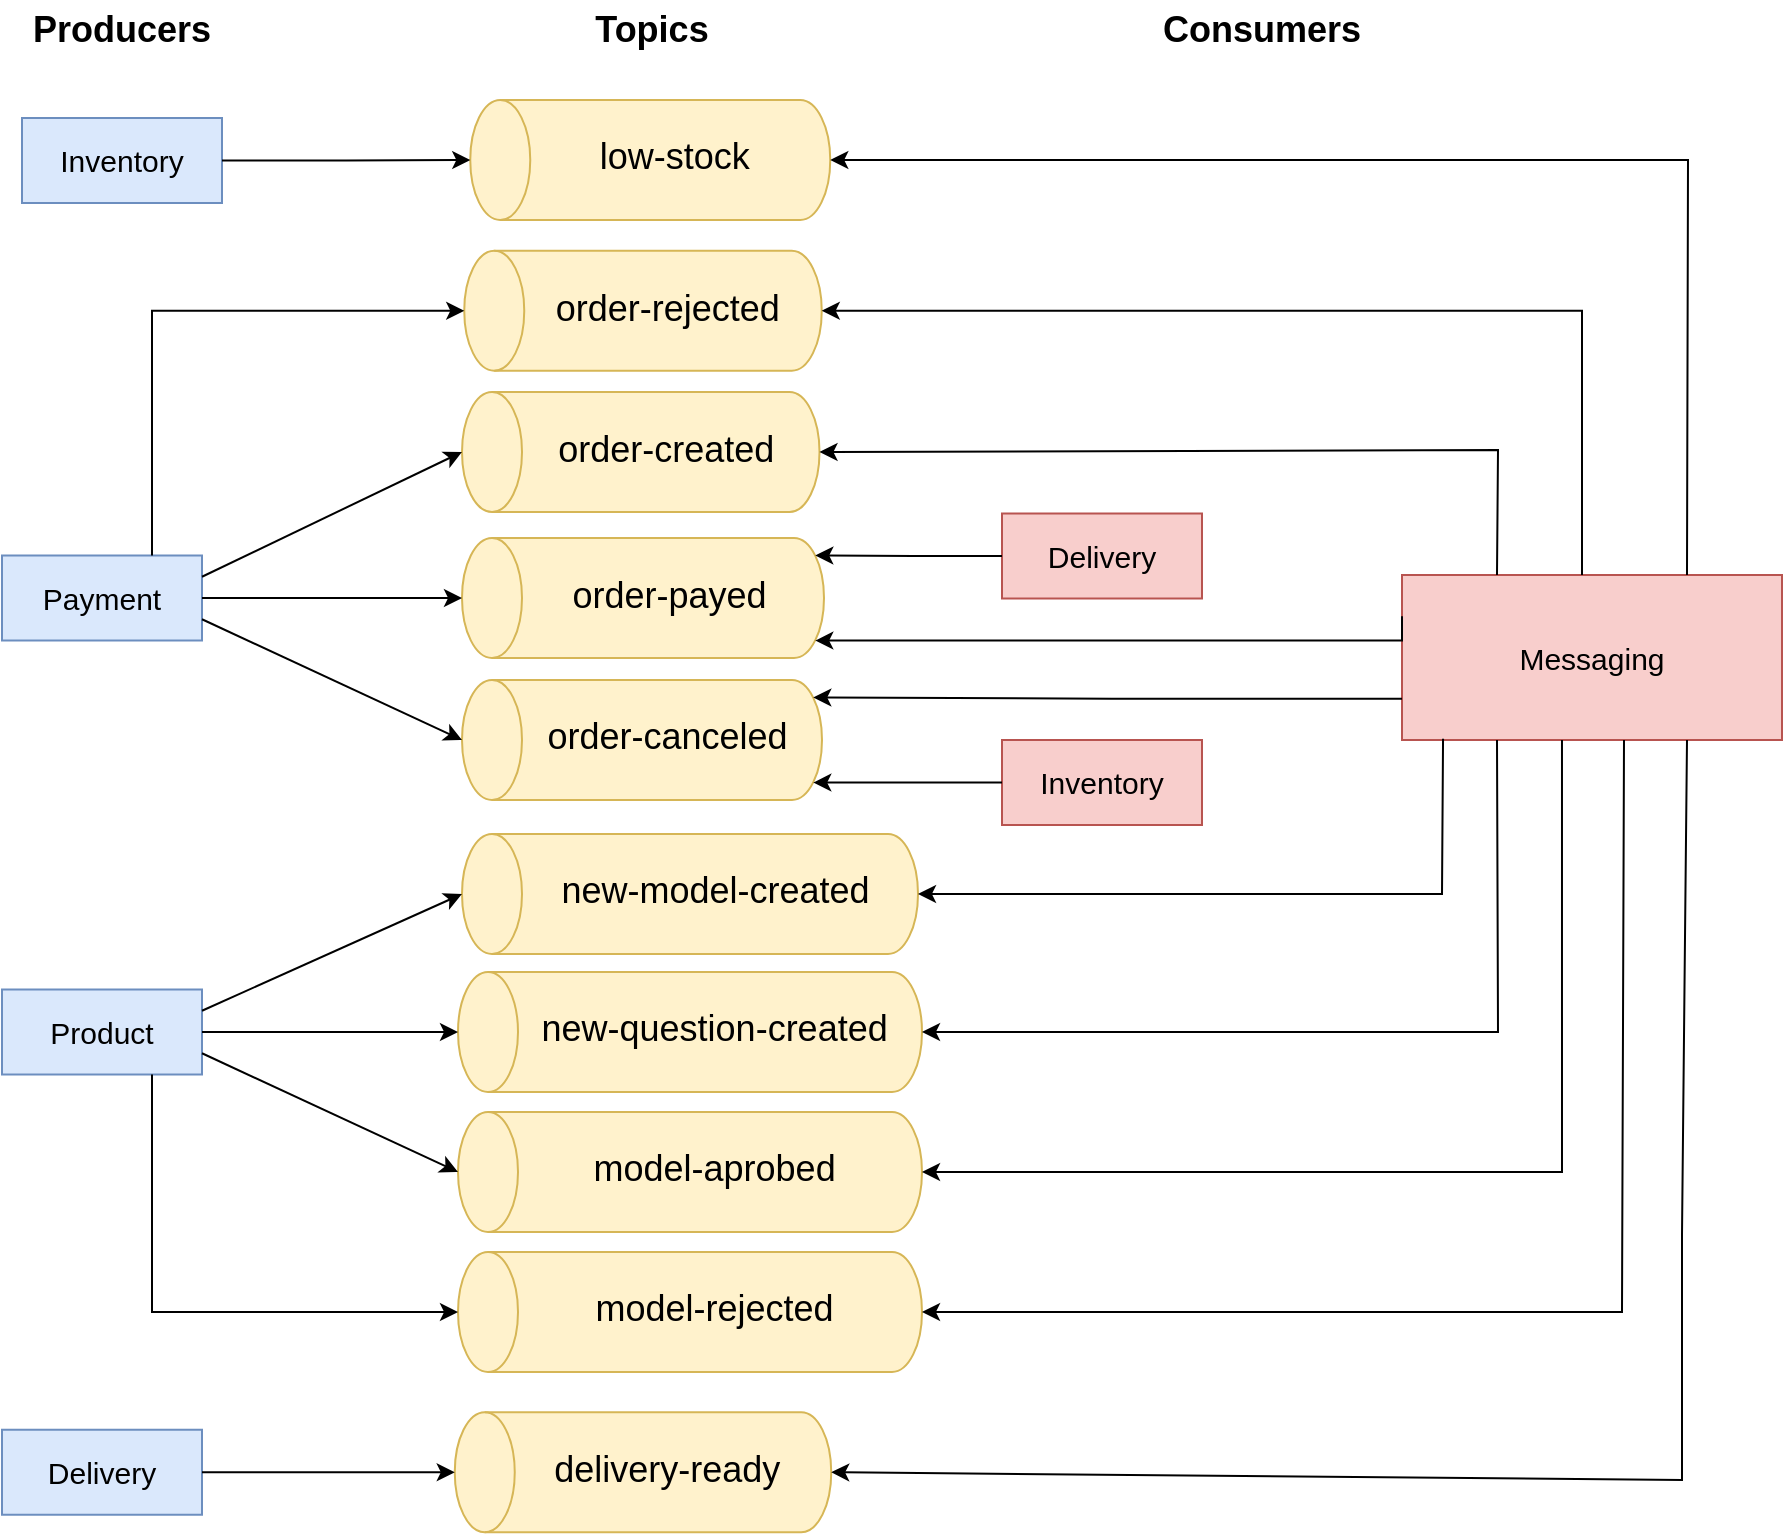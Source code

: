 <mxfile version="26.1.0">
  <diagram name="Page-1" id="jYYBuuBjrve1s0EJh8TZ">
    <mxGraphModel dx="1489" dy="807" grid="1" gridSize="10" guides="1" tooltips="1" connect="1" arrows="1" fold="1" page="1" pageScale="1" pageWidth="850" pageHeight="1100" math="0" shadow="0">
      <root>
        <mxCell id="0" />
        <mxCell id="1" parent="0" />
        <mxCell id="ETeVHUXeb7QkJK8TPRQ7-21" value="" style="group" vertex="1" connectable="0" parent="1">
          <mxGeometry x="20" y="20" width="890" height="766.125" as="geometry" />
        </mxCell>
        <mxCell id="Vw4gSpaXoGfUaStnRFzW-2" value="&lt;font&gt;low-stock&lt;/font&gt;" style="shape=cylinder3;whiteSpace=wrap;html=1;boundedLbl=1;backgroundOutline=1;size=15;rotation=-90;horizontal=1;textDirection=vertical-lr;fontSize=18;fillColor=#fff2cc;strokeColor=#d6b656;" parent="ETeVHUXeb7QkJK8TPRQ7-21" vertex="1">
          <mxGeometry x="294.13" y="-10" width="60" height="180" as="geometry" />
        </mxCell>
        <mxCell id="Vw4gSpaXoGfUaStnRFzW-3" value="order-created" style="shape=cylinder3;whiteSpace=wrap;html=1;boundedLbl=1;backgroundOutline=1;size=15;rotation=-90;horizontal=1;textDirection=vertical-lr;fontSize=18;fillColor=#fff2cc;strokeColor=#d6b656;" parent="ETeVHUXeb7QkJK8TPRQ7-21" vertex="1">
          <mxGeometry x="289.38" y="136.63" width="60" height="178.75" as="geometry" />
        </mxCell>
        <mxCell id="Vw4gSpaXoGfUaStnRFzW-4" value="order-payed" style="shape=cylinder3;whiteSpace=wrap;html=1;boundedLbl=1;backgroundOutline=1;size=15;rotation=-90;horizontal=1;textDirection=vertical-lr;fontSize=18;fillColor=#fff2cc;strokeColor=#d6b656;" parent="ETeVHUXeb7QkJK8TPRQ7-21" vertex="1">
          <mxGeometry x="290.5" y="208.5" width="60" height="181" as="geometry" />
        </mxCell>
        <mxCell id="Vw4gSpaXoGfUaStnRFzW-5" value="new-model-created" style="shape=cylinder3;whiteSpace=wrap;html=1;boundedLbl=1;backgroundOutline=1;size=15;rotation=-90;horizontal=1;textDirection=vertical-lr;fontSize=18;fillColor=#fff2cc;strokeColor=#d6b656;" parent="ETeVHUXeb7QkJK8TPRQ7-21" vertex="1">
          <mxGeometry x="314" y="333" width="60" height="228" as="geometry" />
        </mxCell>
        <mxCell id="Vw4gSpaXoGfUaStnRFzW-6" value="new-question-created" style="shape=cylinder3;whiteSpace=wrap;html=1;boundedLbl=1;backgroundOutline=1;size=15;rotation=-90;horizontal=1;textDirection=vertical-lr;fontSize=18;fillColor=#fff2cc;strokeColor=#d6b656;" parent="ETeVHUXeb7QkJK8TPRQ7-21" vertex="1">
          <mxGeometry x="314" y="400" width="60" height="232" as="geometry" />
        </mxCell>
        <mxCell id="Vw4gSpaXoGfUaStnRFzW-7" value="&lt;font&gt;delivery-ready&lt;/font&gt;" style="shape=cylinder3;whiteSpace=wrap;html=1;boundedLbl=1;backgroundOutline=1;size=15;rotation=-90;horizontal=1;textDirection=vertical-lr;fontSize=18;fillColor=#fff2cc;strokeColor=#d6b656;" parent="ETeVHUXeb7QkJK8TPRQ7-21" vertex="1">
          <mxGeometry x="290.5" y="642" width="60" height="188.25" as="geometry" />
        </mxCell>
        <mxCell id="Vw4gSpaXoGfUaStnRFzW-8" value="&lt;font style=&quot;font-size: 15px;&quot;&gt;Inventory&lt;/font&gt;" style="rounded=0;whiteSpace=wrap;html=1;verticalAlign=middle;fillColor=#dae8fc;strokeColor=#6c8ebf;" parent="ETeVHUXeb7QkJK8TPRQ7-21" vertex="1">
          <mxGeometry x="10" y="59" width="100" height="42.5" as="geometry" />
        </mxCell>
        <mxCell id="Vw4gSpaXoGfUaStnRFzW-9" value="&lt;font style=&quot;font-size: 15px;&quot;&gt;Product&lt;/font&gt;" style="rounded=0;whiteSpace=wrap;html=1;verticalAlign=middle;fillColor=#dae8fc;strokeColor=#6c8ebf;" parent="ETeVHUXeb7QkJK8TPRQ7-21" vertex="1">
          <mxGeometry y="494.75" width="100" height="42.5" as="geometry" />
        </mxCell>
        <mxCell id="Vw4gSpaXoGfUaStnRFzW-10" value="&lt;font style=&quot;font-size: 15px;&quot;&gt;Messaging&lt;/font&gt;" style="rounded=0;whiteSpace=wrap;html=1;verticalAlign=middle;fillColor=#f8cecc;strokeColor=#b85450;" parent="ETeVHUXeb7QkJK8TPRQ7-21" vertex="1">
          <mxGeometry x="700" y="287.5" width="190" height="82.5" as="geometry" />
        </mxCell>
        <mxCell id="Vw4gSpaXoGfUaStnRFzW-11" value="&lt;span style=&quot;font-size: 15px;&quot;&gt;Delivery&lt;/span&gt;" style="rounded=0;whiteSpace=wrap;html=1;verticalAlign=middle;fillColor=#dae8fc;strokeColor=#6c8ebf;" parent="ETeVHUXeb7QkJK8TPRQ7-21" vertex="1">
          <mxGeometry y="714.87" width="100" height="42.5" as="geometry" />
        </mxCell>
        <mxCell id="Vw4gSpaXoGfUaStnRFzW-13" value="&lt;span style=&quot;font-size: 15px;&quot;&gt;Payment&lt;/span&gt;" style="rounded=0;whiteSpace=wrap;html=1;verticalAlign=middle;fillColor=#dae8fc;strokeColor=#6c8ebf;" parent="ETeVHUXeb7QkJK8TPRQ7-21" vertex="1">
          <mxGeometry y="277.75" width="100" height="42.5" as="geometry" />
        </mxCell>
        <mxCell id="Vw4gSpaXoGfUaStnRFzW-16" value="" style="endArrow=classic;html=1;rounded=0;entryX=0.5;entryY=1;entryDx=0;entryDy=0;entryPerimeter=0;exitX=0.75;exitY=0;exitDx=0;exitDy=0;" parent="ETeVHUXeb7QkJK8TPRQ7-21" source="Vw4gSpaXoGfUaStnRFzW-10" target="Vw4gSpaXoGfUaStnRFzW-2" edge="1">
          <mxGeometry width="50" height="50" relative="1" as="geometry">
            <mxPoint x="680" y="290" as="sourcePoint" />
            <mxPoint x="530" y="300" as="targetPoint" />
            <Array as="points">
              <mxPoint x="843" y="80" />
            </Array>
          </mxGeometry>
        </mxCell>
        <mxCell id="Vw4gSpaXoGfUaStnRFzW-17" value="&lt;b&gt;Producers&lt;/b&gt;" style="text;html=1;align=center;verticalAlign=middle;whiteSpace=wrap;rounded=0;fontSize=18;" parent="ETeVHUXeb7QkJK8TPRQ7-21" vertex="1">
          <mxGeometry x="30" width="60" height="30" as="geometry" />
        </mxCell>
        <mxCell id="Vw4gSpaXoGfUaStnRFzW-18" value="Consumers" style="text;html=1;align=center;verticalAlign=middle;whiteSpace=wrap;rounded=0;fontSize=18;fontStyle=1" parent="ETeVHUXeb7QkJK8TPRQ7-21" vertex="1">
          <mxGeometry x="600" width="60" height="30" as="geometry" />
        </mxCell>
        <mxCell id="Vw4gSpaXoGfUaStnRFzW-19" style="edgeStyle=orthogonalEdgeStyle;rounded=0;orthogonalLoop=1;jettySize=auto;html=1;entryX=0.5;entryY=0;entryDx=0;entryDy=0;entryPerimeter=0;" parent="ETeVHUXeb7QkJK8TPRQ7-21" source="Vw4gSpaXoGfUaStnRFzW-8" target="Vw4gSpaXoGfUaStnRFzW-2" edge="1">
          <mxGeometry relative="1" as="geometry" />
        </mxCell>
        <mxCell id="Vw4gSpaXoGfUaStnRFzW-20" value="" style="endArrow=classic;html=1;rounded=0;entryX=0.5;entryY=0;entryDx=0;entryDy=0;entryPerimeter=0;exitX=1;exitY=0.25;exitDx=0;exitDy=0;" parent="ETeVHUXeb7QkJK8TPRQ7-21" source="Vw4gSpaXoGfUaStnRFzW-13" target="Vw4gSpaXoGfUaStnRFzW-3" edge="1">
          <mxGeometry width="50" height="50" relative="1" as="geometry">
            <mxPoint x="480" y="350" as="sourcePoint" />
            <mxPoint x="530" y="300" as="targetPoint" />
          </mxGeometry>
        </mxCell>
        <mxCell id="Vw4gSpaXoGfUaStnRFzW-21" value="" style="endArrow=classic;html=1;rounded=0;exitX=1;exitY=0.5;exitDx=0;exitDy=0;entryX=0.5;entryY=0;entryDx=0;entryDy=0;entryPerimeter=0;" parent="ETeVHUXeb7QkJK8TPRQ7-21" source="Vw4gSpaXoGfUaStnRFzW-13" target="Vw4gSpaXoGfUaStnRFzW-4" edge="1">
          <mxGeometry width="50" height="50" relative="1" as="geometry">
            <mxPoint x="480" y="350" as="sourcePoint" />
            <mxPoint x="530" y="300" as="targetPoint" />
          </mxGeometry>
        </mxCell>
        <mxCell id="Vw4gSpaXoGfUaStnRFzW-22" value="" style="endArrow=classic;html=1;rounded=0;exitX=1;exitY=0.25;exitDx=0;exitDy=0;entryX=0.5;entryY=0;entryDx=0;entryDy=0;entryPerimeter=0;" parent="ETeVHUXeb7QkJK8TPRQ7-21" source="Vw4gSpaXoGfUaStnRFzW-9" edge="1" target="Vw4gSpaXoGfUaStnRFzW-5">
          <mxGeometry width="50" height="50" relative="1" as="geometry">
            <mxPoint x="480" y="350" as="sourcePoint" />
            <mxPoint x="230" y="400" as="targetPoint" />
          </mxGeometry>
        </mxCell>
        <mxCell id="Vw4gSpaXoGfUaStnRFzW-23" value="" style="endArrow=classic;html=1;rounded=0;exitX=1;exitY=0.5;exitDx=0;exitDy=0;entryX=0.5;entryY=0;entryDx=0;entryDy=0;entryPerimeter=0;" parent="ETeVHUXeb7QkJK8TPRQ7-21" source="Vw4gSpaXoGfUaStnRFzW-9" target="Vw4gSpaXoGfUaStnRFzW-6" edge="1">
          <mxGeometry width="50" height="50" relative="1" as="geometry">
            <mxPoint x="480" y="350" as="sourcePoint" />
            <mxPoint x="530" y="300" as="targetPoint" />
          </mxGeometry>
        </mxCell>
        <mxCell id="Vw4gSpaXoGfUaStnRFzW-24" style="edgeStyle=orthogonalEdgeStyle;rounded=0;orthogonalLoop=1;jettySize=auto;html=1;entryX=0.5;entryY=0;entryDx=0;entryDy=0;entryPerimeter=0;" parent="ETeVHUXeb7QkJK8TPRQ7-21" source="Vw4gSpaXoGfUaStnRFzW-11" target="Vw4gSpaXoGfUaStnRFzW-7" edge="1">
          <mxGeometry relative="1" as="geometry" />
        </mxCell>
        <mxCell id="Vw4gSpaXoGfUaStnRFzW-26" value="Topics" style="text;html=1;align=center;verticalAlign=middle;whiteSpace=wrap;rounded=0;fontSize=18;fontStyle=1" parent="ETeVHUXeb7QkJK8TPRQ7-21" vertex="1">
          <mxGeometry x="295" width="60" height="30" as="geometry" />
        </mxCell>
        <mxCell id="Vw4gSpaXoGfUaStnRFzW-27" value="" style="endArrow=classic;html=1;rounded=0;exitX=0.25;exitY=0;exitDx=0;exitDy=0;entryX=0.5;entryY=1;entryDx=0;entryDy=0;entryPerimeter=0;" parent="ETeVHUXeb7QkJK8TPRQ7-21" source="Vw4gSpaXoGfUaStnRFzW-10" target="Vw4gSpaXoGfUaStnRFzW-3" edge="1">
          <mxGeometry width="50" height="50" relative="1" as="geometry">
            <mxPoint x="480" y="350" as="sourcePoint" />
            <mxPoint x="530" y="300" as="targetPoint" />
            <Array as="points">
              <mxPoint x="748" y="225" />
            </Array>
          </mxGeometry>
        </mxCell>
        <mxCell id="Vw4gSpaXoGfUaStnRFzW-29" value="" style="endArrow=classic;html=1;rounded=0;exitX=0.108;exitY=0.993;exitDx=0;exitDy=0;entryX=0.5;entryY=1;entryDx=0;entryDy=0;entryPerimeter=0;exitPerimeter=0;" parent="ETeVHUXeb7QkJK8TPRQ7-21" source="Vw4gSpaXoGfUaStnRFzW-10" target="Vw4gSpaXoGfUaStnRFzW-5" edge="1">
          <mxGeometry width="50" height="50" relative="1" as="geometry">
            <mxPoint x="480" y="350" as="sourcePoint" />
            <mxPoint x="530" y="300" as="targetPoint" />
            <Array as="points">
              <mxPoint x="720" y="447" />
            </Array>
          </mxGeometry>
        </mxCell>
        <mxCell id="Vw4gSpaXoGfUaStnRFzW-30" value="" style="endArrow=classic;html=1;rounded=0;entryX=0.5;entryY=1;entryDx=0;entryDy=0;entryPerimeter=0;exitX=0.25;exitY=1;exitDx=0;exitDy=0;" parent="ETeVHUXeb7QkJK8TPRQ7-21" source="Vw4gSpaXoGfUaStnRFzW-10" target="Vw4gSpaXoGfUaStnRFzW-6" edge="1">
          <mxGeometry width="50" height="50" relative="1" as="geometry">
            <mxPoint x="480" y="350" as="sourcePoint" />
            <mxPoint x="530" y="300" as="targetPoint" />
            <Array as="points">
              <mxPoint x="748" y="516" />
            </Array>
          </mxGeometry>
        </mxCell>
        <mxCell id="Vw4gSpaXoGfUaStnRFzW-31" value="" style="endArrow=classic;html=1;rounded=0;entryX=0.5;entryY=1;entryDx=0;entryDy=0;entryPerimeter=0;exitX=0.75;exitY=1;exitDx=0;exitDy=0;" parent="ETeVHUXeb7QkJK8TPRQ7-21" source="Vw4gSpaXoGfUaStnRFzW-10" target="Vw4gSpaXoGfUaStnRFzW-7" edge="1">
          <mxGeometry width="50" height="50" relative="1" as="geometry">
            <mxPoint x="480" y="350" as="sourcePoint" />
            <mxPoint x="530" y="300" as="targetPoint" />
            <Array as="points">
              <mxPoint x="840" y="617" />
              <mxPoint x="840" y="740" />
            </Array>
          </mxGeometry>
        </mxCell>
        <mxCell id="Vw4gSpaXoGfUaStnRFzW-32" value="&lt;span style=&quot;font-size: 15px;&quot;&gt;Delivery&lt;/span&gt;" style="rounded=0;whiteSpace=wrap;html=1;verticalAlign=middle;fillColor=#f8cecc;strokeColor=#b85450;" parent="ETeVHUXeb7QkJK8TPRQ7-21" vertex="1">
          <mxGeometry x="500" y="256.75" width="100" height="42.5" as="geometry" />
        </mxCell>
        <mxCell id="ETeVHUXeb7QkJK8TPRQ7-1" value="order-canceled" style="shape=cylinder3;whiteSpace=wrap;html=1;boundedLbl=1;backgroundOutline=1;size=15;rotation=-90;horizontal=1;textDirection=vertical-lr;fontSize=18;fillColor=#fff2cc;strokeColor=#d6b656;" vertex="1" parent="ETeVHUXeb7QkJK8TPRQ7-21">
          <mxGeometry x="290" y="280" width="60" height="180" as="geometry" />
        </mxCell>
        <mxCell id="ETeVHUXeb7QkJK8TPRQ7-2" value="" style="endArrow=classic;html=1;rounded=0;exitX=1;exitY=0.75;exitDx=0;exitDy=0;entryX=0.5;entryY=0;entryDx=0;entryDy=0;entryPerimeter=0;" edge="1" parent="ETeVHUXeb7QkJK8TPRQ7-21" source="Vw4gSpaXoGfUaStnRFzW-13" target="ETeVHUXeb7QkJK8TPRQ7-1">
          <mxGeometry width="50" height="50" relative="1" as="geometry">
            <mxPoint x="410" y="400" as="sourcePoint" />
            <mxPoint x="460" y="350" as="targetPoint" />
          </mxGeometry>
        </mxCell>
        <mxCell id="ETeVHUXeb7QkJK8TPRQ7-5" value="&lt;font style=&quot;font-size: 15px;&quot;&gt;Inventory&lt;/font&gt;" style="rounded=0;whiteSpace=wrap;html=1;verticalAlign=middle;fillColor=#f8cecc;strokeColor=#b85450;" vertex="1" parent="ETeVHUXeb7QkJK8TPRQ7-21">
          <mxGeometry x="500" y="370" width="100" height="42.5" as="geometry" />
        </mxCell>
        <mxCell id="ETeVHUXeb7QkJK8TPRQ7-8" style="edgeStyle=orthogonalEdgeStyle;rounded=0;orthogonalLoop=1;jettySize=auto;html=1;entryX=0.855;entryY=1;entryDx=0;entryDy=-4.35;entryPerimeter=0;" edge="1" parent="ETeVHUXeb7QkJK8TPRQ7-21" source="Vw4gSpaXoGfUaStnRFzW-32" target="Vw4gSpaXoGfUaStnRFzW-4">
          <mxGeometry relative="1" as="geometry" />
        </mxCell>
        <mxCell id="ETeVHUXeb7QkJK8TPRQ7-9" style="edgeStyle=orthogonalEdgeStyle;rounded=0;orthogonalLoop=1;jettySize=auto;html=1;entryX=0.145;entryY=1;entryDx=0;entryDy=-4.35;entryPerimeter=0;" edge="1" parent="ETeVHUXeb7QkJK8TPRQ7-21" source="ETeVHUXeb7QkJK8TPRQ7-5" target="ETeVHUXeb7QkJK8TPRQ7-1">
          <mxGeometry relative="1" as="geometry" />
        </mxCell>
        <mxCell id="ETeVHUXeb7QkJK8TPRQ7-10" style="edgeStyle=orthogonalEdgeStyle;rounded=0;orthogonalLoop=1;jettySize=auto;html=1;exitX=0;exitY=0.25;exitDx=0;exitDy=0;entryX=0.145;entryY=1;entryDx=0;entryDy=-4.35;entryPerimeter=0;" edge="1" parent="ETeVHUXeb7QkJK8TPRQ7-21" source="Vw4gSpaXoGfUaStnRFzW-10" target="Vw4gSpaXoGfUaStnRFzW-4">
          <mxGeometry relative="1" as="geometry">
            <Array as="points">
              <mxPoint x="700" y="320" />
            </Array>
          </mxGeometry>
        </mxCell>
        <mxCell id="ETeVHUXeb7QkJK8TPRQ7-11" style="edgeStyle=orthogonalEdgeStyle;rounded=0;orthogonalLoop=1;jettySize=auto;html=1;exitX=0;exitY=0.75;exitDx=0;exitDy=0;entryX=0.855;entryY=1;entryDx=0;entryDy=-4.35;entryPerimeter=0;" edge="1" parent="ETeVHUXeb7QkJK8TPRQ7-21" source="Vw4gSpaXoGfUaStnRFzW-10" target="ETeVHUXeb7QkJK8TPRQ7-1">
          <mxGeometry relative="1" as="geometry" />
        </mxCell>
        <mxCell id="ETeVHUXeb7QkJK8TPRQ7-12" value="order-rejected" style="shape=cylinder3;whiteSpace=wrap;html=1;boundedLbl=1;backgroundOutline=1;size=15;rotation=-90;horizontal=1;textDirection=vertical-lr;fontSize=18;fillColor=#fff2cc;strokeColor=#d6b656;" vertex="1" parent="ETeVHUXeb7QkJK8TPRQ7-21">
          <mxGeometry x="290.5" y="66" width="60" height="178.75" as="geometry" />
        </mxCell>
        <mxCell id="ETeVHUXeb7QkJK8TPRQ7-13" style="edgeStyle=orthogonalEdgeStyle;rounded=0;orthogonalLoop=1;jettySize=auto;html=1;entryX=0.5;entryY=1;entryDx=0;entryDy=0;entryPerimeter=0;" edge="1" parent="ETeVHUXeb7QkJK8TPRQ7-21" source="Vw4gSpaXoGfUaStnRFzW-10" target="ETeVHUXeb7QkJK8TPRQ7-12">
          <mxGeometry relative="1" as="geometry">
            <Array as="points">
              <mxPoint x="790" y="155" />
            </Array>
          </mxGeometry>
        </mxCell>
        <mxCell id="ETeVHUXeb7QkJK8TPRQ7-14" style="edgeStyle=orthogonalEdgeStyle;rounded=0;orthogonalLoop=1;jettySize=auto;html=1;exitX=0.75;exitY=0;exitDx=0;exitDy=0;entryX=0.5;entryY=0;entryDx=0;entryDy=0;entryPerimeter=0;" edge="1" parent="ETeVHUXeb7QkJK8TPRQ7-21" source="Vw4gSpaXoGfUaStnRFzW-13" target="ETeVHUXeb7QkJK8TPRQ7-12">
          <mxGeometry relative="1" as="geometry" />
        </mxCell>
        <mxCell id="ETeVHUXeb7QkJK8TPRQ7-15" value="model-aprobed" style="shape=cylinder3;whiteSpace=wrap;html=1;boundedLbl=1;backgroundOutline=1;size=15;rotation=-90;horizontal=1;textDirection=vertical-lr;fontSize=18;fillColor=#fff2cc;strokeColor=#d6b656;" vertex="1" parent="ETeVHUXeb7QkJK8TPRQ7-21">
          <mxGeometry x="314" y="470" width="60" height="232" as="geometry" />
        </mxCell>
        <mxCell id="ETeVHUXeb7QkJK8TPRQ7-16" value="model-rejected" style="shape=cylinder3;whiteSpace=wrap;html=1;boundedLbl=1;backgroundOutline=1;size=15;rotation=-90;horizontal=1;textDirection=vertical-lr;fontSize=18;fillColor=#fff2cc;strokeColor=#d6b656;" vertex="1" parent="ETeVHUXeb7QkJK8TPRQ7-21">
          <mxGeometry x="314" y="540" width="60" height="232" as="geometry" />
        </mxCell>
        <mxCell id="ETeVHUXeb7QkJK8TPRQ7-17" value="" style="endArrow=classic;html=1;rounded=0;exitX=1;exitY=0.75;exitDx=0;exitDy=0;entryX=0.5;entryY=0;entryDx=0;entryDy=0;entryPerimeter=0;" edge="1" parent="ETeVHUXeb7QkJK8TPRQ7-21" source="Vw4gSpaXoGfUaStnRFzW-9" target="ETeVHUXeb7QkJK8TPRQ7-15">
          <mxGeometry width="50" height="50" relative="1" as="geometry">
            <mxPoint x="370" y="510" as="sourcePoint" />
            <mxPoint x="420" y="460" as="targetPoint" />
          </mxGeometry>
        </mxCell>
        <mxCell id="ETeVHUXeb7QkJK8TPRQ7-18" style="edgeStyle=orthogonalEdgeStyle;rounded=0;orthogonalLoop=1;jettySize=auto;html=1;exitX=0.75;exitY=1;exitDx=0;exitDy=0;entryX=0.5;entryY=0;entryDx=0;entryDy=0;entryPerimeter=0;" edge="1" parent="ETeVHUXeb7QkJK8TPRQ7-21" source="Vw4gSpaXoGfUaStnRFzW-9" target="ETeVHUXeb7QkJK8TPRQ7-16">
          <mxGeometry relative="1" as="geometry" />
        </mxCell>
        <mxCell id="ETeVHUXeb7QkJK8TPRQ7-19" value="" style="endArrow=classic;html=1;rounded=0;entryX=0.5;entryY=1;entryDx=0;entryDy=0;entryPerimeter=0;" edge="1" parent="ETeVHUXeb7QkJK8TPRQ7-21" target="ETeVHUXeb7QkJK8TPRQ7-16">
          <mxGeometry width="50" height="50" relative="1" as="geometry">
            <mxPoint x="811" y="370" as="sourcePoint" />
            <mxPoint x="610" y="500" as="targetPoint" />
            <Array as="points">
              <mxPoint x="810" y="656" />
            </Array>
          </mxGeometry>
        </mxCell>
        <mxCell id="ETeVHUXeb7QkJK8TPRQ7-20" value="" style="endArrow=classic;html=1;rounded=0;exitX=0.421;exitY=1;exitDx=0;exitDy=0;exitPerimeter=0;entryX=0.5;entryY=1;entryDx=0;entryDy=0;entryPerimeter=0;" edge="1" parent="ETeVHUXeb7QkJK8TPRQ7-21" source="Vw4gSpaXoGfUaStnRFzW-10" target="ETeVHUXeb7QkJK8TPRQ7-15">
          <mxGeometry width="50" height="50" relative="1" as="geometry">
            <mxPoint x="470" y="610" as="sourcePoint" />
            <mxPoint x="520" y="560" as="targetPoint" />
            <Array as="points">
              <mxPoint x="780" y="586" />
            </Array>
          </mxGeometry>
        </mxCell>
      </root>
    </mxGraphModel>
  </diagram>
</mxfile>
